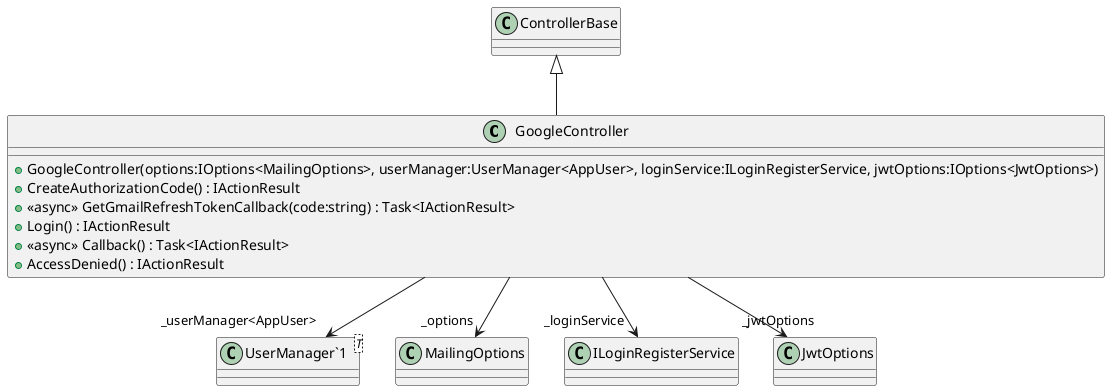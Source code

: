 @startuml
class GoogleController {
    + GoogleController(options:IOptions<MailingOptions>, userManager:UserManager<AppUser>, loginService:ILoginRegisterService, jwtOptions:IOptions<JwtOptions>)
    + CreateAuthorizationCode() : IActionResult
    + <<async>> GetGmailRefreshTokenCallback(code:string) : Task<IActionResult>
    + Login() : IActionResult
    + <<async>> Callback() : Task<IActionResult>
    + AccessDenied() : IActionResult
}
class "UserManager`1"<T> {
}
ControllerBase <|-- GoogleController
GoogleController --> "_options" MailingOptions
GoogleController --> "_userManager<AppUser>" "UserManager`1"
GoogleController --> "_loginService" ILoginRegisterService
GoogleController --> "_jwtOptions" JwtOptions
@enduml
